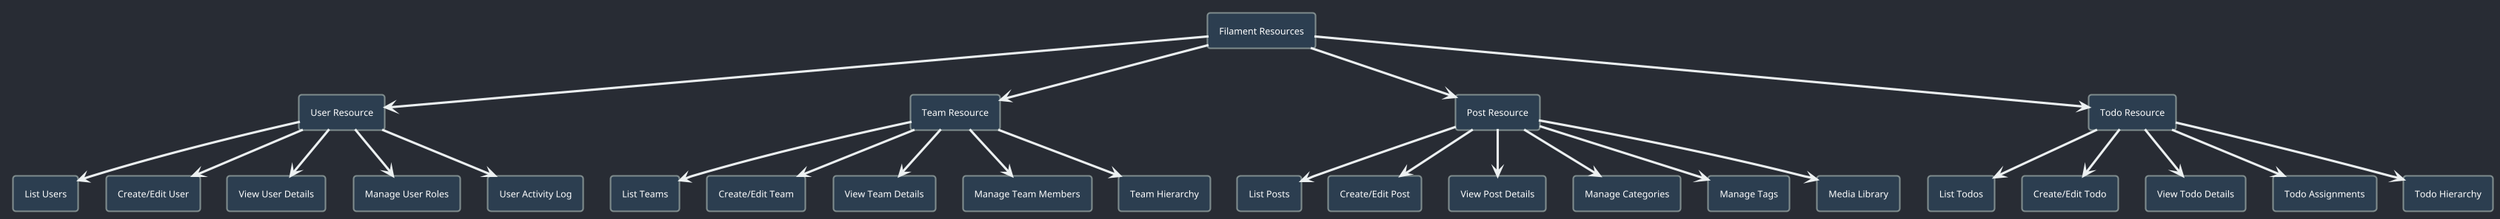 @startuml Filament Resources (Dark Mode)

' Dark mode theme
!theme cyborg
skinparam backgroundColor #282c34
skinparam ArrowColor #ecf0f1
skinparam shadowing false
skinparam DefaultFontColor #FFFFFF

' Define styles
skinparam rectangle {
    BackgroundColor #2c3e50
    BorderColor #7f8c8d
    FontColor #FFFFFF
}

' Main components
rectangle "Filament Resources" as A

' Main resources
rectangle "User Resource" as B
rectangle "Team Resource" as C
rectangle "Post Resource" as D
rectangle "Todo Resource" as E

' User resource components
rectangle "List Users" as B1
rectangle "Create/Edit User" as B2
rectangle "View User Details" as B3
rectangle "Manage User Roles" as B4
rectangle "User Activity Log" as B5

' Team resource components
rectangle "List Teams" as C1
rectangle "Create/Edit Team" as C2
rectangle "View Team Details" as C3
rectangle "Manage Team Members" as C4
rectangle "Team Hierarchy" as C5

' Post resource components
rectangle "List Posts" as D1
rectangle "Create/Edit Post" as D2
rectangle "View Post Details" as D3
rectangle "Manage Categories" as D4
rectangle "Manage Tags" as D5
rectangle "Media Library" as D6

' Todo resource components
rectangle "List Todos" as E1
rectangle "Create/Edit Todo" as E2
rectangle "View Todo Details" as E3
rectangle "Todo Assignments" as E4
rectangle "Todo Hierarchy" as E5

' Connections
A --> B
A --> C
A --> D
A --> E

B --> B1
B --> B2
B --> B3
B --> B4
B --> B5

C --> C1
C --> C2
C --> C3
C --> C4
C --> C5

D --> D1
D --> D2
D --> D3
D --> D4
D --> D5
D --> D6

E --> E1
E --> E2
E --> E3
E --> E4
E --> E5

@enduml
